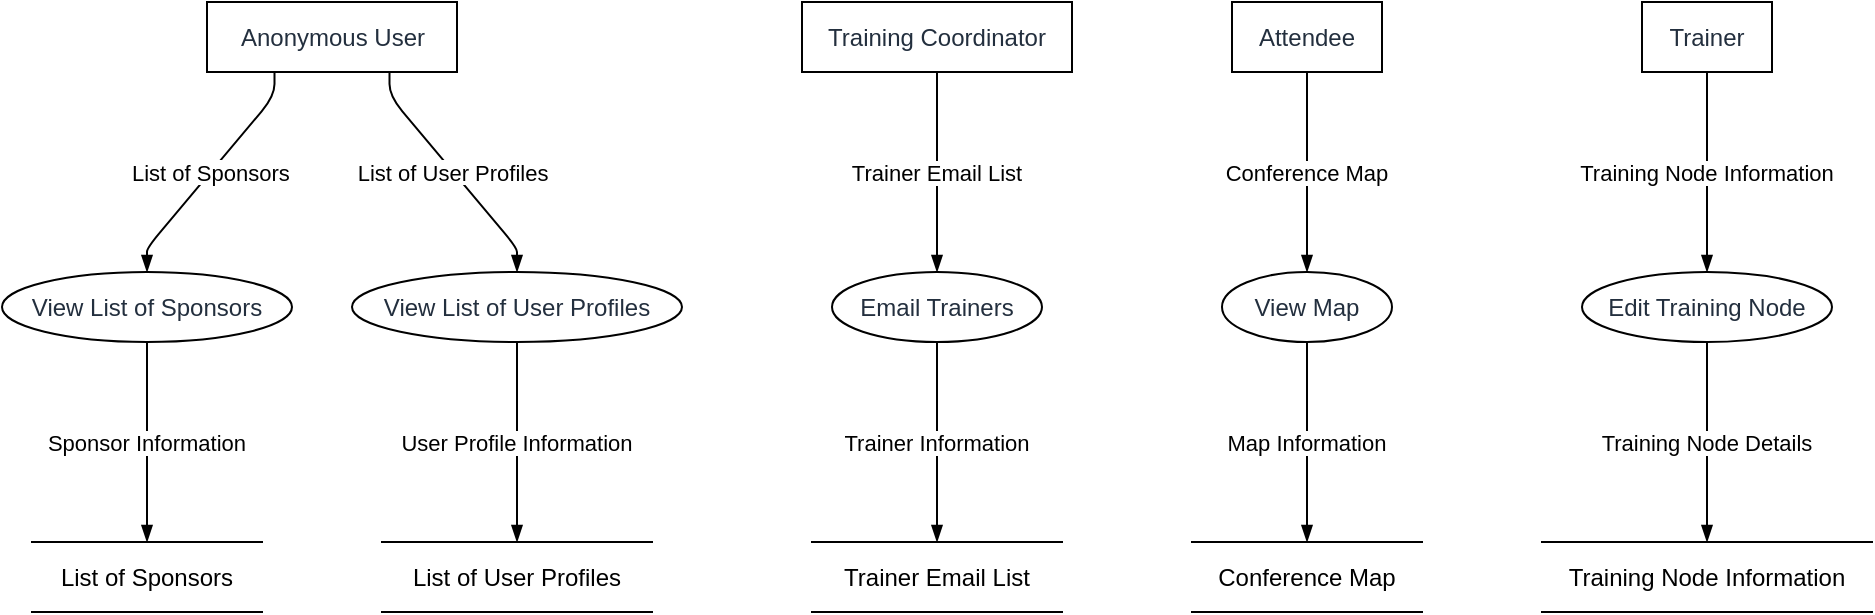 <mxfile version="23.0.2" type="device">
  <diagram name="Page-1" id="_gjuviFnvYIZc4KdS4wg">
    <mxGraphModel dx="794" dy="511" grid="1" gridSize="10" guides="1" tooltips="1" connect="1" arrows="1" fold="1" page="1" pageScale="1" pageWidth="827" pageHeight="1169" math="0" shadow="0">
      <root>
        <mxCell id="0" />
        <mxCell id="1" parent="0" />
        <UserObject label="Anonymous User" type="externalEntity" source="" flow="" placeholders="1" id="a6rcPIJwTUkaGbU19oln-1">
          <mxCell style="shape=rectangle;whiteSpace=wrap;html=1;fillColor=#ffffff;strokeColor=#000000;align=center;verticalAlign=middle;fontColor=#232F3E;" vertex="1" parent="1">
            <mxGeometry x="102.5" width="125" height="35" as="geometry" />
          </mxCell>
        </UserObject>
        <UserObject label="View List of Sponsors" type="process" source="1" flow="List of Sponsors" placeholders="1" id="a6rcPIJwTUkaGbU19oln-2">
          <mxCell style="shape=ellipse;perimeter=ellipsePerimeter;whiteSpace=wrap;html=1;fillColor=#ffffff;strokeColor=#000000;align=center;verticalAlign=middle;fontColor=#232F3E;" vertex="1" parent="1">
            <mxGeometry y="135" width="145" height="35" as="geometry" />
          </mxCell>
        </UserObject>
        <UserObject label="List of Sponsors" type="dataStore" source="2" flow="Sponsor Information" placeholders="1" id="a6rcPIJwTUkaGbU19oln-3">
          <mxCell style="html=1;dashed=0;whiteSpace=wrap;shape=partialRectangle;right=0;left=0;" vertex="1" parent="1">
            <mxGeometry x="15" y="270" width="115" height="35" as="geometry" />
          </mxCell>
        </UserObject>
        <UserObject label="View List of User Profiles" type="process" source="1" flow="List of User Profiles" placeholders="1" id="a6rcPIJwTUkaGbU19oln-4">
          <mxCell style="shape=ellipse;perimeter=ellipsePerimeter;whiteSpace=wrap;html=1;fillColor=#ffffff;strokeColor=#000000;align=center;verticalAlign=middle;fontColor=#232F3E;" vertex="1" parent="1">
            <mxGeometry x="175" y="135" width="165" height="35" as="geometry" />
          </mxCell>
        </UserObject>
        <UserObject label="List of User Profiles" type="dataStore" source="4" flow="User Profile Information" placeholders="1" id="a6rcPIJwTUkaGbU19oln-5">
          <mxCell style="html=1;dashed=0;whiteSpace=wrap;shape=partialRectangle;right=0;left=0;" vertex="1" parent="1">
            <mxGeometry x="190" y="270" width="135" height="35" as="geometry" />
          </mxCell>
        </UserObject>
        <UserObject label="Training Coordinator" type="externalEntity" source="" flow="" placeholders="1" id="a6rcPIJwTUkaGbU19oln-6">
          <mxCell style="shape=rectangle;whiteSpace=wrap;html=1;fillColor=#ffffff;strokeColor=#000000;align=center;verticalAlign=middle;fontColor=#232F3E;" vertex="1" parent="1">
            <mxGeometry x="400" width="135" height="35" as="geometry" />
          </mxCell>
        </UserObject>
        <UserObject label="Email Trainers" type="process" source="6" flow="Trainer Email List" placeholders="1" id="a6rcPIJwTUkaGbU19oln-7">
          <mxCell style="shape=ellipse;perimeter=ellipsePerimeter;whiteSpace=wrap;html=1;fillColor=#ffffff;strokeColor=#000000;align=center;verticalAlign=middle;fontColor=#232F3E;" vertex="1" parent="1">
            <mxGeometry x="415" y="135" width="105" height="35" as="geometry" />
          </mxCell>
        </UserObject>
        <UserObject label="Trainer Email List" type="dataStore" source="7" flow="Trainer Information" placeholders="1" id="a6rcPIJwTUkaGbU19oln-8">
          <mxCell style="html=1;dashed=0;whiteSpace=wrap;shape=partialRectangle;right=0;left=0;" vertex="1" parent="1">
            <mxGeometry x="405" y="270" width="125" height="35" as="geometry" />
          </mxCell>
        </UserObject>
        <UserObject label="Attendee" type="externalEntity" source="" flow="" placeholders="1" id="a6rcPIJwTUkaGbU19oln-9">
          <mxCell style="shape=rectangle;whiteSpace=wrap;html=1;fillColor=#ffffff;strokeColor=#000000;align=center;verticalAlign=middle;fontColor=#232F3E;" vertex="1" parent="1">
            <mxGeometry x="615" width="75" height="35" as="geometry" />
          </mxCell>
        </UserObject>
        <UserObject label="View Map" type="process" source="9" flow="Conference Map" placeholders="1" id="a6rcPIJwTUkaGbU19oln-10">
          <mxCell style="shape=ellipse;perimeter=ellipsePerimeter;whiteSpace=wrap;html=1;fillColor=#ffffff;strokeColor=#000000;align=center;verticalAlign=middle;fontColor=#232F3E;" vertex="1" parent="1">
            <mxGeometry x="610" y="135" width="85" height="35" as="geometry" />
          </mxCell>
        </UserObject>
        <UserObject label="Conference Map" type="dataStore" source="10" flow="Map Information" placeholders="1" id="a6rcPIJwTUkaGbU19oln-11">
          <mxCell style="html=1;dashed=0;whiteSpace=wrap;shape=partialRectangle;right=0;left=0;" vertex="1" parent="1">
            <mxGeometry x="595" y="270" width="115" height="35" as="geometry" />
          </mxCell>
        </UserObject>
        <UserObject label="Trainer" type="externalEntity" source="" flow="" placeholders="1" id="a6rcPIJwTUkaGbU19oln-12">
          <mxCell style="shape=rectangle;whiteSpace=wrap;html=1;fillColor=#ffffff;strokeColor=#000000;align=center;verticalAlign=middle;fontColor=#232F3E;" vertex="1" parent="1">
            <mxGeometry x="820" width="65" height="35" as="geometry" />
          </mxCell>
        </UserObject>
        <UserObject label="Edit Training Node" type="process" source="12" flow="Training Node Information" placeholders="1" id="a6rcPIJwTUkaGbU19oln-13">
          <mxCell style="shape=ellipse;perimeter=ellipsePerimeter;whiteSpace=wrap;html=1;fillColor=#ffffff;strokeColor=#000000;align=center;verticalAlign=middle;fontColor=#232F3E;" vertex="1" parent="1">
            <mxGeometry x="790" y="135" width="125" height="35" as="geometry" />
          </mxCell>
        </UserObject>
        <UserObject label="Training Node Information" type="dataStore" source="13" flow="Training Node Details" placeholders="1" id="a6rcPIJwTUkaGbU19oln-14">
          <mxCell style="html=1;dashed=0;whiteSpace=wrap;shape=partialRectangle;right=0;left=0;" vertex="1" parent="1">
            <mxGeometry x="770" y="270" width="165" height="35" as="geometry" />
          </mxCell>
        </UserObject>
        <mxCell id="a6rcPIJwTUkaGbU19oln-15" value="List of Sponsors" style="endArrow=blockThin;endFill=1;fontSize=11;orthogonal=1;noEdgeStyle=1;" edge="1" parent="1" source="a6rcPIJwTUkaGbU19oln-1" target="a6rcPIJwTUkaGbU19oln-2">
          <mxGeometry relative="1" as="geometry">
            <Array as="points">
              <mxPoint x="136.25" y="47" />
              <mxPoint x="72.5" y="123" />
            </Array>
          </mxGeometry>
        </mxCell>
        <mxCell id="a6rcPIJwTUkaGbU19oln-16" value="Sponsor Information" style="endArrow=blockThin;endFill=1;fontSize=11;orthogonal=1;noEdgeStyle=1;" edge="1" parent="1" source="a6rcPIJwTUkaGbU19oln-2" target="a6rcPIJwTUkaGbU19oln-3">
          <mxGeometry relative="1" as="geometry">
            <Array as="points">
              <mxPoint x="72.5" y="182" />
              <mxPoint x="72.5" y="258" />
            </Array>
          </mxGeometry>
        </mxCell>
        <mxCell id="a6rcPIJwTUkaGbU19oln-17" value="List of User Profiles" style="endArrow=blockThin;endFill=1;fontSize=11;orthogonal=1;noEdgeStyle=1;" edge="1" parent="1" source="a6rcPIJwTUkaGbU19oln-1" target="a6rcPIJwTUkaGbU19oln-4">
          <mxGeometry relative="1" as="geometry">
            <Array as="points">
              <mxPoint x="193.75" y="47" />
              <mxPoint x="257.5" y="123" />
            </Array>
          </mxGeometry>
        </mxCell>
        <mxCell id="a6rcPIJwTUkaGbU19oln-18" value="User Profile Information" style="endArrow=blockThin;endFill=1;fontSize=11;orthogonal=1;noEdgeStyle=1;" edge="1" parent="1" source="a6rcPIJwTUkaGbU19oln-4" target="a6rcPIJwTUkaGbU19oln-5">
          <mxGeometry relative="1" as="geometry">
            <Array as="points">
              <mxPoint x="257.5" y="182" />
              <mxPoint x="257.5" y="258" />
            </Array>
          </mxGeometry>
        </mxCell>
        <mxCell id="a6rcPIJwTUkaGbU19oln-19" value="Trainer Email List" style="endArrow=blockThin;endFill=1;fontSize=11;orthogonal=1;noEdgeStyle=1;" edge="1" parent="1" source="a6rcPIJwTUkaGbU19oln-6" target="a6rcPIJwTUkaGbU19oln-7">
          <mxGeometry relative="1" as="geometry">
            <Array as="points">
              <mxPoint x="467.5" y="47" />
              <mxPoint x="467.5" y="123" />
            </Array>
          </mxGeometry>
        </mxCell>
        <mxCell id="a6rcPIJwTUkaGbU19oln-20" value="Trainer Information" style="endArrow=blockThin;endFill=1;fontSize=11;orthogonal=1;noEdgeStyle=1;" edge="1" parent="1" source="a6rcPIJwTUkaGbU19oln-7" target="a6rcPIJwTUkaGbU19oln-8">
          <mxGeometry relative="1" as="geometry">
            <Array as="points">
              <mxPoint x="467.5" y="182" />
              <mxPoint x="467.5" y="258" />
            </Array>
          </mxGeometry>
        </mxCell>
        <mxCell id="a6rcPIJwTUkaGbU19oln-21" value="Conference Map" style="endArrow=blockThin;endFill=1;fontSize=11;orthogonal=1;noEdgeStyle=1;" edge="1" parent="1" source="a6rcPIJwTUkaGbU19oln-9" target="a6rcPIJwTUkaGbU19oln-10">
          <mxGeometry relative="1" as="geometry">
            <Array as="points">
              <mxPoint x="652.5" y="47" />
              <mxPoint x="652.5" y="123" />
            </Array>
          </mxGeometry>
        </mxCell>
        <mxCell id="a6rcPIJwTUkaGbU19oln-22" value="Map Information" style="endArrow=blockThin;endFill=1;fontSize=11;orthogonal=1;noEdgeStyle=1;" edge="1" parent="1" source="a6rcPIJwTUkaGbU19oln-10" target="a6rcPIJwTUkaGbU19oln-11">
          <mxGeometry relative="1" as="geometry">
            <Array as="points">
              <mxPoint x="652.5" y="182" />
              <mxPoint x="652.5" y="258" />
            </Array>
          </mxGeometry>
        </mxCell>
        <mxCell id="a6rcPIJwTUkaGbU19oln-23" value="Training Node Information" style="endArrow=blockThin;endFill=1;fontSize=11;orthogonal=1;noEdgeStyle=1;" edge="1" parent="1" source="a6rcPIJwTUkaGbU19oln-12" target="a6rcPIJwTUkaGbU19oln-13">
          <mxGeometry relative="1" as="geometry">
            <Array as="points">
              <mxPoint x="852.5" y="47" />
              <mxPoint x="852.5" y="123" />
            </Array>
          </mxGeometry>
        </mxCell>
        <mxCell id="a6rcPIJwTUkaGbU19oln-24" value="Training Node Details" style="endArrow=blockThin;endFill=1;fontSize=11;orthogonal=1;noEdgeStyle=1;" edge="1" parent="1" source="a6rcPIJwTUkaGbU19oln-13" target="a6rcPIJwTUkaGbU19oln-14">
          <mxGeometry relative="1" as="geometry">
            <Array as="points">
              <mxPoint x="852.5" y="182" />
              <mxPoint x="852.5" y="258" />
            </Array>
          </mxGeometry>
        </mxCell>
      </root>
    </mxGraphModel>
  </diagram>
</mxfile>
